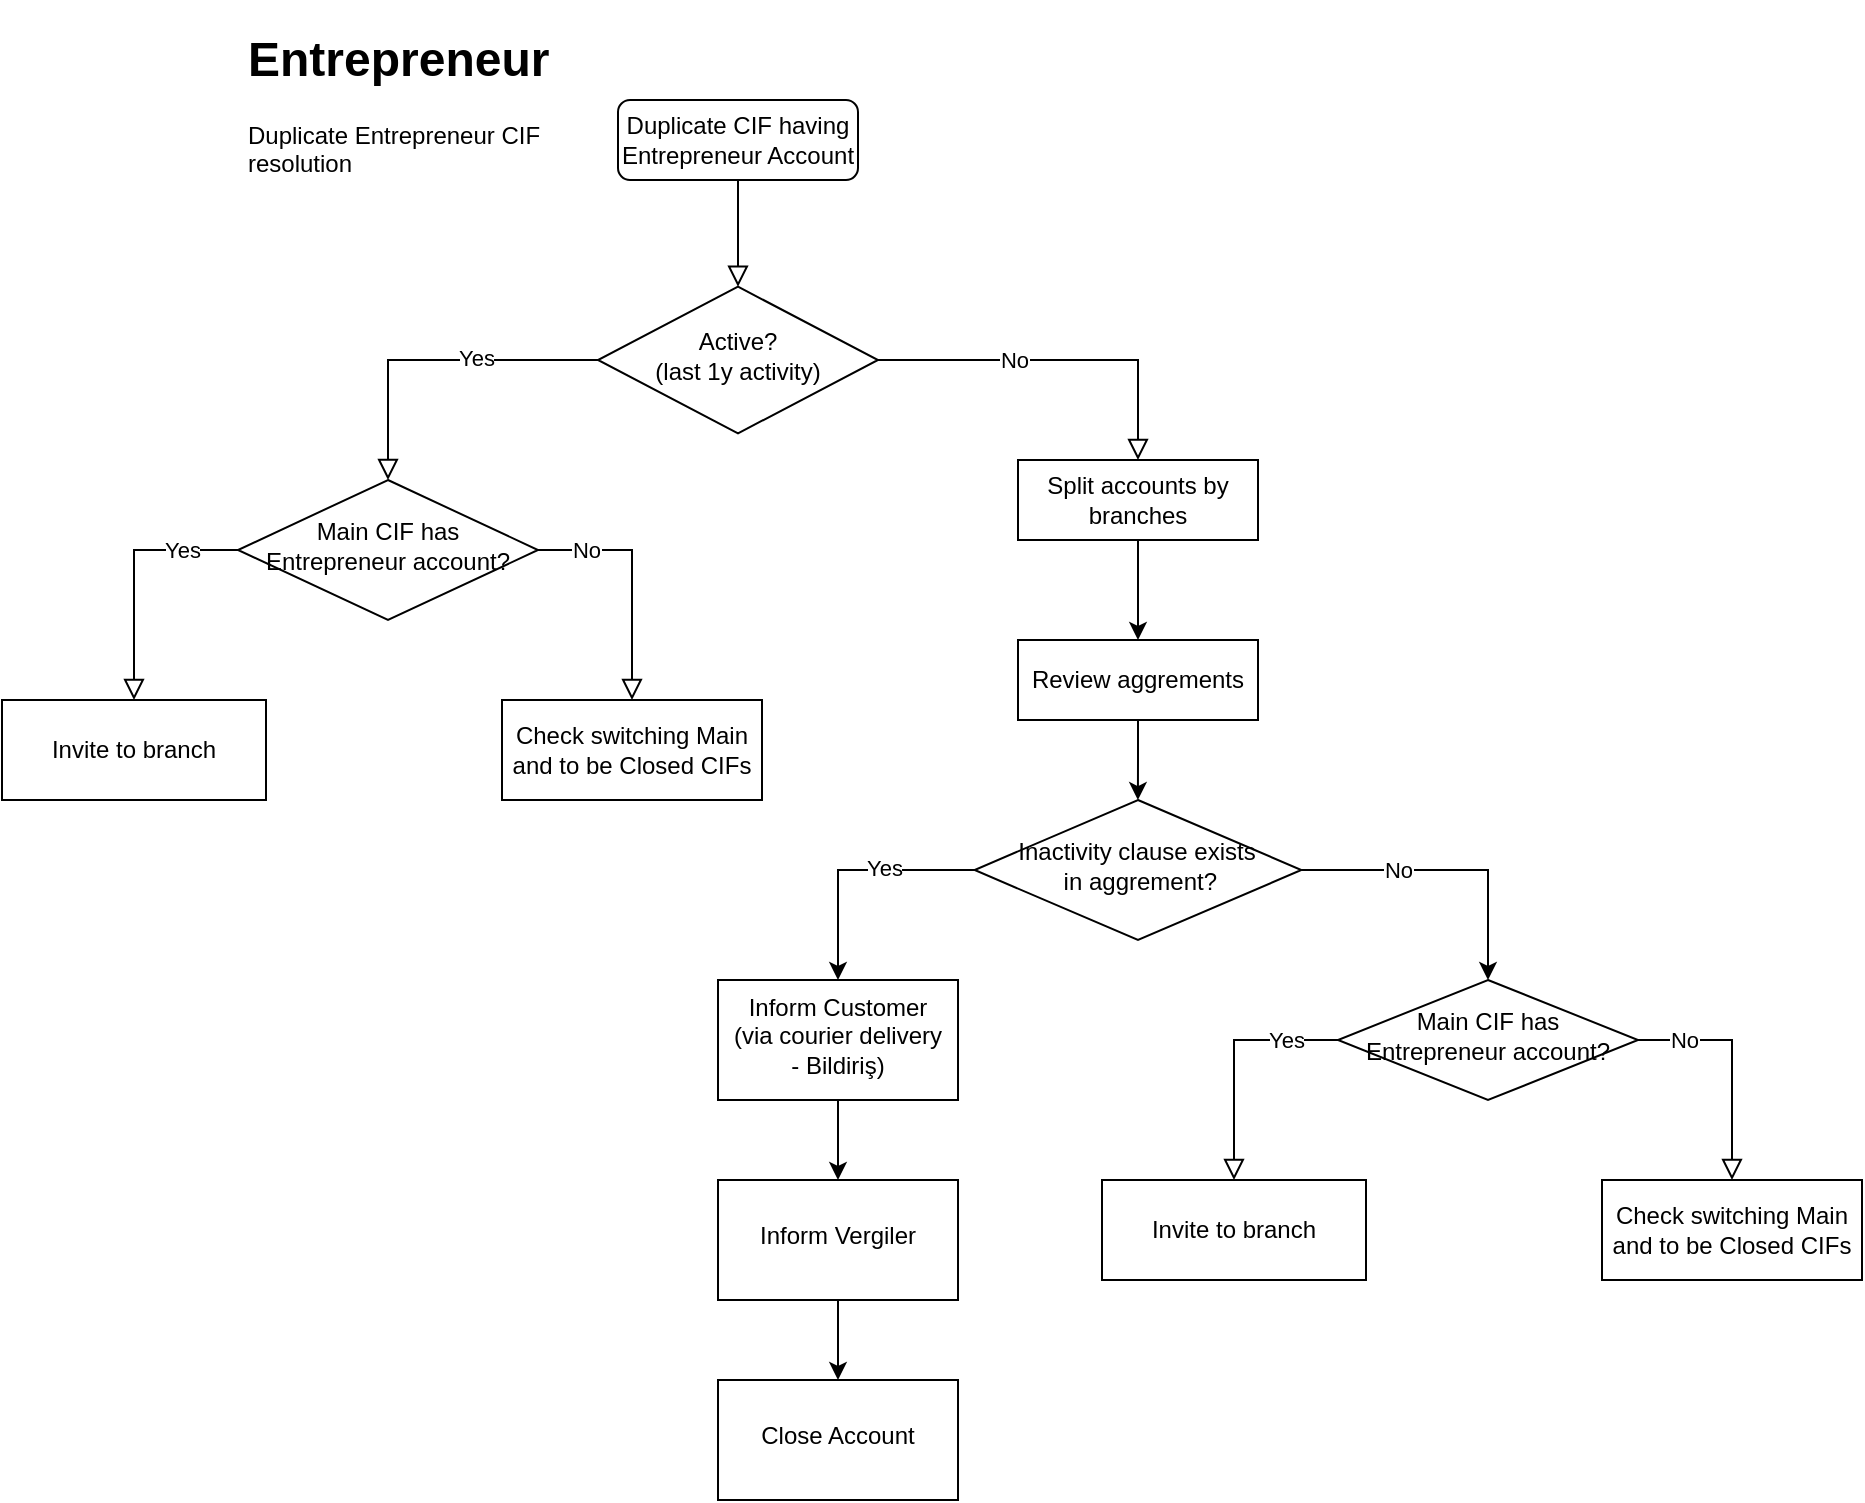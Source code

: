<mxfile version="23.1.5" type="github">
  <diagram id="C5RBs43oDa-KdzZeNtuy" name="Page-1">
    <mxGraphModel dx="1195" dy="650" grid="1" gridSize="10" guides="1" tooltips="1" connect="1" arrows="1" fold="1" page="1" pageScale="1" pageWidth="827" pageHeight="1169" math="0" shadow="0">
      <root>
        <mxCell id="WIyWlLk6GJQsqaUBKTNV-0" />
        <mxCell id="WIyWlLk6GJQsqaUBKTNV-1" parent="WIyWlLk6GJQsqaUBKTNV-0" />
        <mxCell id="KJ_HPDsQMNC6sKq2eSFU-30" value="" style="rounded=0;html=1;jettySize=auto;orthogonalLoop=1;fontSize=11;endArrow=block;endFill=0;endSize=8;strokeWidth=1;shadow=0;labelBackgroundColor=none;edgeStyle=orthogonalEdgeStyle;" edge="1" parent="WIyWlLk6GJQsqaUBKTNV-1" source="KJ_HPDsQMNC6sKq2eSFU-31" target="KJ_HPDsQMNC6sKq2eSFU-36">
          <mxGeometry relative="1" as="geometry" />
        </mxCell>
        <mxCell id="KJ_HPDsQMNC6sKq2eSFU-31" value="Duplicate CIF having Entrepreneur Account" style="rounded=1;whiteSpace=wrap;html=1;fontSize=12;glass=0;strokeWidth=1;shadow=0;" vertex="1" parent="WIyWlLk6GJQsqaUBKTNV-1">
          <mxGeometry x="348" y="80" width="120" height="40" as="geometry" />
        </mxCell>
        <mxCell id="KJ_HPDsQMNC6sKq2eSFU-32" value="" style="rounded=0;html=1;jettySize=auto;orthogonalLoop=1;fontSize=11;endArrow=block;endFill=0;endSize=8;strokeWidth=1;shadow=0;labelBackgroundColor=none;edgeStyle=orthogonalEdgeStyle;" edge="1" parent="WIyWlLk6GJQsqaUBKTNV-1" source="KJ_HPDsQMNC6sKq2eSFU-36" target="KJ_HPDsQMNC6sKq2eSFU-43">
          <mxGeometry y="20" relative="1" as="geometry">
            <mxPoint as="offset" />
          </mxGeometry>
        </mxCell>
        <mxCell id="KJ_HPDsQMNC6sKq2eSFU-33" value="Yes" style="edgeLabel;html=1;align=center;verticalAlign=middle;resizable=0;points=[];" vertex="1" connectable="0" parent="KJ_HPDsQMNC6sKq2eSFU-32">
          <mxGeometry x="-0.255" y="-1" relative="1" as="geometry">
            <mxPoint as="offset" />
          </mxGeometry>
        </mxCell>
        <mxCell id="KJ_HPDsQMNC6sKq2eSFU-34" value="" style="edgeStyle=orthogonalEdgeStyle;rounded=0;jettySize=auto;orthogonalLoop=1;endArrow=block;endFill=0;endSize=8;strokeWidth=1;shadow=0;align=center;labelPosition=center;verticalLabelPosition=middle;verticalAlign=middle;" edge="1" parent="WIyWlLk6GJQsqaUBKTNV-1" source="KJ_HPDsQMNC6sKq2eSFU-36" target="KJ_HPDsQMNC6sKq2eSFU-38">
          <mxGeometry x="-0.201" y="20" relative="1" as="geometry">
            <mxPoint as="offset" />
          </mxGeometry>
        </mxCell>
        <mxCell id="KJ_HPDsQMNC6sKq2eSFU-35" value="No" style="edgeLabel;html=1;align=center;verticalAlign=middle;resizable=0;points=[];" vertex="1" connectable="0" parent="KJ_HPDsQMNC6sKq2eSFU-34">
          <mxGeometry x="-0.248" relative="1" as="geometry">
            <mxPoint as="offset" />
          </mxGeometry>
        </mxCell>
        <mxCell id="KJ_HPDsQMNC6sKq2eSFU-36" value="Active? &lt;br&gt;(last 1y activity)" style="rhombus;whiteSpace=wrap;html=1;shadow=0;fontFamily=Helvetica;fontSize=12;align=center;strokeWidth=1;spacing=6;spacingTop=-4;" vertex="1" parent="WIyWlLk6GJQsqaUBKTNV-1">
          <mxGeometry x="338" y="173.34" width="140" height="73.33" as="geometry" />
        </mxCell>
        <mxCell id="KJ_HPDsQMNC6sKq2eSFU-37" value="" style="edgeStyle=orthogonalEdgeStyle;rounded=0;orthogonalLoop=1;jettySize=auto;html=1;" edge="1" parent="WIyWlLk6GJQsqaUBKTNV-1" source="KJ_HPDsQMNC6sKq2eSFU-38" target="KJ_HPDsQMNC6sKq2eSFU-48">
          <mxGeometry relative="1" as="geometry" />
        </mxCell>
        <mxCell id="KJ_HPDsQMNC6sKq2eSFU-38" value="Split accounts by branches" style="rounded=0;whiteSpace=wrap;html=1;fontSize=12;glass=0;strokeWidth=1;shadow=0;" vertex="1" parent="WIyWlLk6GJQsqaUBKTNV-1">
          <mxGeometry x="548" y="260" width="120" height="40" as="geometry" />
        </mxCell>
        <mxCell id="KJ_HPDsQMNC6sKq2eSFU-39" value="" style="rounded=0;html=1;jettySize=auto;orthogonalLoop=1;fontSize=11;endArrow=block;endFill=0;endSize=8;strokeWidth=1;shadow=0;labelBackgroundColor=none;edgeStyle=orthogonalEdgeStyle;exitX=1;exitY=0.5;exitDx=0;exitDy=0;" edge="1" parent="WIyWlLk6GJQsqaUBKTNV-1" source="KJ_HPDsQMNC6sKq2eSFU-43" target="KJ_HPDsQMNC6sKq2eSFU-44">
          <mxGeometry x="0.333" y="20" relative="1" as="geometry">
            <mxPoint as="offset" />
          </mxGeometry>
        </mxCell>
        <mxCell id="KJ_HPDsQMNC6sKq2eSFU-40" value="No" style="edgeLabel;html=1;align=center;verticalAlign=middle;resizable=0;points=[];" vertex="1" connectable="0" parent="KJ_HPDsQMNC6sKq2eSFU-39">
          <mxGeometry x="-0.615" relative="1" as="geometry">
            <mxPoint as="offset" />
          </mxGeometry>
        </mxCell>
        <mxCell id="KJ_HPDsQMNC6sKq2eSFU-41" value="" style="edgeStyle=orthogonalEdgeStyle;rounded=0;html=1;jettySize=auto;orthogonalLoop=1;fontSize=11;endArrow=block;endFill=0;endSize=8;strokeWidth=1;shadow=0;labelBackgroundColor=none;exitX=0;exitY=0.5;exitDx=0;exitDy=0;" edge="1" parent="WIyWlLk6GJQsqaUBKTNV-1" source="KJ_HPDsQMNC6sKq2eSFU-43" target="KJ_HPDsQMNC6sKq2eSFU-45">
          <mxGeometry y="10" relative="1" as="geometry">
            <mxPoint as="offset" />
          </mxGeometry>
        </mxCell>
        <mxCell id="KJ_HPDsQMNC6sKq2eSFU-42" value="Yes" style="edgeLabel;html=1;align=center;verticalAlign=middle;resizable=0;points=[];" vertex="1" connectable="0" parent="KJ_HPDsQMNC6sKq2eSFU-41">
          <mxGeometry x="-0.415" y="2" relative="1" as="geometry">
            <mxPoint x="9" y="-2" as="offset" />
          </mxGeometry>
        </mxCell>
        <mxCell id="KJ_HPDsQMNC6sKq2eSFU-43" value="Main CIF has &lt;br&gt;Entrepreneur account?" style="rhombus;whiteSpace=wrap;html=1;shadow=0;fontFamily=Helvetica;fontSize=12;align=center;strokeWidth=1;spacing=6;spacingTop=-4;" vertex="1" parent="WIyWlLk6GJQsqaUBKTNV-1">
          <mxGeometry x="158" y="270" width="150" height="70" as="geometry" />
        </mxCell>
        <mxCell id="KJ_HPDsQMNC6sKq2eSFU-44" value="Check switching Main and to be Closed CIFs" style="rounded=0;whiteSpace=wrap;html=1;fontSize=12;glass=0;strokeWidth=1;shadow=0;" vertex="1" parent="WIyWlLk6GJQsqaUBKTNV-1">
          <mxGeometry x="290" y="380" width="130" height="50" as="geometry" />
        </mxCell>
        <mxCell id="KJ_HPDsQMNC6sKq2eSFU-45" value="Invite to branch" style="rounded=0;whiteSpace=wrap;html=1;fontSize=12;glass=0;strokeWidth=1;shadow=0;" vertex="1" parent="WIyWlLk6GJQsqaUBKTNV-1">
          <mxGeometry x="40" y="380" width="132" height="50" as="geometry" />
        </mxCell>
        <mxCell id="KJ_HPDsQMNC6sKq2eSFU-46" value="&lt;h1&gt;Entrepreneur&lt;/h1&gt;&lt;p&gt;Duplicate Entrepreneur CIF resolution&lt;/p&gt;" style="text;html=1;spacing=5;spacingTop=-20;whiteSpace=wrap;overflow=hidden;rounded=0;" vertex="1" parent="WIyWlLk6GJQsqaUBKTNV-1">
          <mxGeometry x="158" y="40" width="190" height="120" as="geometry" />
        </mxCell>
        <mxCell id="KJ_HPDsQMNC6sKq2eSFU-47" value="" style="edgeStyle=orthogonalEdgeStyle;rounded=0;orthogonalLoop=1;jettySize=auto;html=1;" edge="1" parent="WIyWlLk6GJQsqaUBKTNV-1" source="KJ_HPDsQMNC6sKq2eSFU-48" target="KJ_HPDsQMNC6sKq2eSFU-53">
          <mxGeometry relative="1" as="geometry" />
        </mxCell>
        <mxCell id="KJ_HPDsQMNC6sKq2eSFU-48" value="Review aggrements" style="rounded=0;whiteSpace=wrap;html=1;fontSize=12;glass=0;strokeWidth=1;shadow=0;" vertex="1" parent="WIyWlLk6GJQsqaUBKTNV-1">
          <mxGeometry x="548" y="350" width="120" height="40" as="geometry" />
        </mxCell>
        <mxCell id="KJ_HPDsQMNC6sKq2eSFU-49" value="" style="edgeStyle=orthogonalEdgeStyle;rounded=0;orthogonalLoop=1;jettySize=auto;html=1;" edge="1" parent="WIyWlLk6GJQsqaUBKTNV-1" source="KJ_HPDsQMNC6sKq2eSFU-53" target="KJ_HPDsQMNC6sKq2eSFU-55">
          <mxGeometry relative="1" as="geometry" />
        </mxCell>
        <mxCell id="KJ_HPDsQMNC6sKq2eSFU-50" value="Yes" style="edgeLabel;html=1;align=center;verticalAlign=middle;resizable=0;points=[];" vertex="1" connectable="0" parent="KJ_HPDsQMNC6sKq2eSFU-49">
          <mxGeometry x="-0.257" y="-1" relative="1" as="geometry">
            <mxPoint as="offset" />
          </mxGeometry>
        </mxCell>
        <mxCell id="KJ_HPDsQMNC6sKq2eSFU-51" value="" style="edgeStyle=orthogonalEdgeStyle;rounded=0;orthogonalLoop=1;jettySize=auto;html=1;entryX=0.5;entryY=0;entryDx=0;entryDy=0;" edge="1" parent="WIyWlLk6GJQsqaUBKTNV-1" source="KJ_HPDsQMNC6sKq2eSFU-53" target="KJ_HPDsQMNC6sKq2eSFU-67">
          <mxGeometry relative="1" as="geometry">
            <mxPoint x="779.0" y="520" as="targetPoint" />
          </mxGeometry>
        </mxCell>
        <mxCell id="KJ_HPDsQMNC6sKq2eSFU-52" value="No" style="edgeLabel;html=1;align=center;verticalAlign=middle;resizable=0;points=[];" vertex="1" connectable="0" parent="KJ_HPDsQMNC6sKq2eSFU-51">
          <mxGeometry x="-0.193" y="-2" relative="1" as="geometry">
            <mxPoint x="-12" y="-2" as="offset" />
          </mxGeometry>
        </mxCell>
        <mxCell id="KJ_HPDsQMNC6sKq2eSFU-53" value="&lt;div style=&quot;&quot;&gt;&lt;span style=&quot;background-color: initial;&quot;&gt;Inactivity clause exists&lt;/span&gt;&lt;/div&gt;&lt;div style=&quot;&quot;&gt;&lt;span style=&quot;background-color: initial;&quot;&gt;&amp;nbsp;in aggrement?&lt;/span&gt;&lt;/div&gt;" style="rhombus;whiteSpace=wrap;html=1;shadow=0;fontFamily=Helvetica;fontSize=12;align=center;strokeWidth=1;spacing=6;spacingTop=-4;verticalAlign=middle;horizontal=1;" vertex="1" parent="WIyWlLk6GJQsqaUBKTNV-1">
          <mxGeometry x="526.33" y="430" width="163.33" height="70" as="geometry" />
        </mxCell>
        <mxCell id="KJ_HPDsQMNC6sKq2eSFU-54" value="" style="edgeStyle=orthogonalEdgeStyle;rounded=0;orthogonalLoop=1;jettySize=auto;html=1;" edge="1" parent="WIyWlLk6GJQsqaUBKTNV-1" source="KJ_HPDsQMNC6sKq2eSFU-55" target="KJ_HPDsQMNC6sKq2eSFU-57">
          <mxGeometry relative="1" as="geometry" />
        </mxCell>
        <mxCell id="KJ_HPDsQMNC6sKq2eSFU-55" value="Inform Customer (via courier delivery - Bildiriş)" style="whiteSpace=wrap;html=1;shadow=0;strokeWidth=1;spacing=6;spacingTop=-4;" vertex="1" parent="WIyWlLk6GJQsqaUBKTNV-1">
          <mxGeometry x="398.005" y="520" width="120" height="60" as="geometry" />
        </mxCell>
        <mxCell id="KJ_HPDsQMNC6sKq2eSFU-56" value="" style="edgeStyle=orthogonalEdgeStyle;rounded=0;orthogonalLoop=1;jettySize=auto;html=1;" edge="1" parent="WIyWlLk6GJQsqaUBKTNV-1" source="KJ_HPDsQMNC6sKq2eSFU-57" target="KJ_HPDsQMNC6sKq2eSFU-58">
          <mxGeometry relative="1" as="geometry" />
        </mxCell>
        <mxCell id="KJ_HPDsQMNC6sKq2eSFU-57" value="Inform Vergiler" style="whiteSpace=wrap;html=1;shadow=0;strokeWidth=1;spacing=6;spacingTop=-4;" vertex="1" parent="WIyWlLk6GJQsqaUBKTNV-1">
          <mxGeometry x="398.005" y="620" width="120" height="60" as="geometry" />
        </mxCell>
        <mxCell id="KJ_HPDsQMNC6sKq2eSFU-58" value="Close Account" style="whiteSpace=wrap;html=1;shadow=0;strokeWidth=1;spacing=6;spacingTop=-4;" vertex="1" parent="WIyWlLk6GJQsqaUBKTNV-1">
          <mxGeometry x="398.005" y="720" width="120" height="60" as="geometry" />
        </mxCell>
        <mxCell id="KJ_HPDsQMNC6sKq2eSFU-63" value="" style="rounded=0;html=1;jettySize=auto;orthogonalLoop=1;fontSize=11;endArrow=block;endFill=0;endSize=8;strokeWidth=1;shadow=0;labelBackgroundColor=none;edgeStyle=orthogonalEdgeStyle;exitX=1;exitY=0.5;exitDx=0;exitDy=0;" edge="1" parent="WIyWlLk6GJQsqaUBKTNV-1" source="KJ_HPDsQMNC6sKq2eSFU-67" target="KJ_HPDsQMNC6sKq2eSFU-68">
          <mxGeometry x="0.333" y="20" relative="1" as="geometry">
            <mxPoint as="offset" />
          </mxGeometry>
        </mxCell>
        <mxCell id="KJ_HPDsQMNC6sKq2eSFU-64" value="No" style="edgeLabel;html=1;align=center;verticalAlign=middle;resizable=0;points=[];" vertex="1" connectable="0" parent="KJ_HPDsQMNC6sKq2eSFU-63">
          <mxGeometry x="-0.615" relative="1" as="geometry">
            <mxPoint as="offset" />
          </mxGeometry>
        </mxCell>
        <mxCell id="KJ_HPDsQMNC6sKq2eSFU-65" value="" style="edgeStyle=orthogonalEdgeStyle;rounded=0;html=1;jettySize=auto;orthogonalLoop=1;fontSize=11;endArrow=block;endFill=0;endSize=8;strokeWidth=1;shadow=0;labelBackgroundColor=none;exitX=0;exitY=0.5;exitDx=0;exitDy=0;" edge="1" parent="WIyWlLk6GJQsqaUBKTNV-1" source="KJ_HPDsQMNC6sKq2eSFU-67" target="KJ_HPDsQMNC6sKq2eSFU-69">
          <mxGeometry y="10" relative="1" as="geometry">
            <mxPoint as="offset" />
          </mxGeometry>
        </mxCell>
        <mxCell id="KJ_HPDsQMNC6sKq2eSFU-66" value="Yes" style="edgeLabel;html=1;align=center;verticalAlign=middle;resizable=0;points=[];" vertex="1" connectable="0" parent="KJ_HPDsQMNC6sKq2eSFU-65">
          <mxGeometry x="-0.415" y="2" relative="1" as="geometry">
            <mxPoint x="9" y="-2" as="offset" />
          </mxGeometry>
        </mxCell>
        <mxCell id="KJ_HPDsQMNC6sKq2eSFU-67" value="Main CIF has &lt;br&gt;Entrepreneur account?" style="rhombus;whiteSpace=wrap;html=1;shadow=0;fontFamily=Helvetica;fontSize=12;align=center;strokeWidth=1;spacing=6;spacingTop=-4;" vertex="1" parent="WIyWlLk6GJQsqaUBKTNV-1">
          <mxGeometry x="708" y="520" width="150" height="60" as="geometry" />
        </mxCell>
        <mxCell id="KJ_HPDsQMNC6sKq2eSFU-68" value="Check switching Main and to be Closed CIFs" style="rounded=0;whiteSpace=wrap;html=1;fontSize=12;glass=0;strokeWidth=1;shadow=0;" vertex="1" parent="WIyWlLk6GJQsqaUBKTNV-1">
          <mxGeometry x="840" y="620" width="130" height="50" as="geometry" />
        </mxCell>
        <mxCell id="KJ_HPDsQMNC6sKq2eSFU-69" value="Invite to branch" style="rounded=0;whiteSpace=wrap;html=1;fontSize=12;glass=0;strokeWidth=1;shadow=0;" vertex="1" parent="WIyWlLk6GJQsqaUBKTNV-1">
          <mxGeometry x="590" y="620" width="132" height="50" as="geometry" />
        </mxCell>
      </root>
    </mxGraphModel>
  </diagram>
</mxfile>
